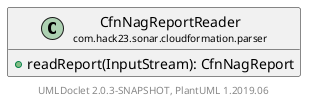 @startuml
    set namespaceSeparator none
    hide empty fields
    hide empty methods

    class "<size:14>CfnNagReportReader\n<size:10>com.hack23.sonar.cloudformation.parser" as com.hack23.sonar.cloudformation.parser.CfnNagReportReader [[CfnNagReportReader.html]] {
        +readReport(InputStream): CfnNagReport
    }

    center footer UMLDoclet 2.0.3-SNAPSHOT, PlantUML 1.2019.06
@enduml
